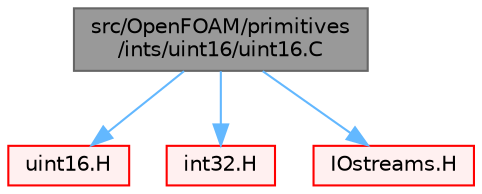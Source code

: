digraph "src/OpenFOAM/primitives/ints/uint16/uint16.C"
{
 // LATEX_PDF_SIZE
  bgcolor="transparent";
  edge [fontname=Helvetica,fontsize=10,labelfontname=Helvetica,labelfontsize=10];
  node [fontname=Helvetica,fontsize=10,shape=box,height=0.2,width=0.4];
  Node1 [id="Node000001",label="src/OpenFOAM/primitives\l/ints/uint16/uint16.C",height=0.2,width=0.4,color="gray40", fillcolor="grey60", style="filled", fontcolor="black",tooltip=" "];
  Node1 -> Node2 [id="edge1_Node000001_Node000002",color="steelblue1",style="solid",tooltip=" "];
  Node2 [id="Node000002",label="uint16.H",height=0.2,width=0.4,color="red", fillcolor="#FFF0F0", style="filled",URL="$uint16_8H.html",tooltip="16bit unsigned integer. I/O is done as an int32."];
  Node1 -> Node17 [id="edge2_Node000001_Node000017",color="steelblue1",style="solid",tooltip=" "];
  Node17 [id="Node000017",label="int32.H",height=0.2,width=0.4,color="red", fillcolor="#FFF0F0", style="filled",URL="$int32_8H.html",tooltip="32bit signed integer"];
  Node1 -> Node19 [id="edge3_Node000001_Node000019",color="steelblue1",style="solid",tooltip=" "];
  Node19 [id="Node000019",label="IOstreams.H",height=0.2,width=0.4,color="red", fillcolor="#FFF0F0", style="filled",URL="$IOstreams_8H.html",tooltip="Useful combination of include files which define Sin, Sout and Serr and the use of IO streams general..."];
}
